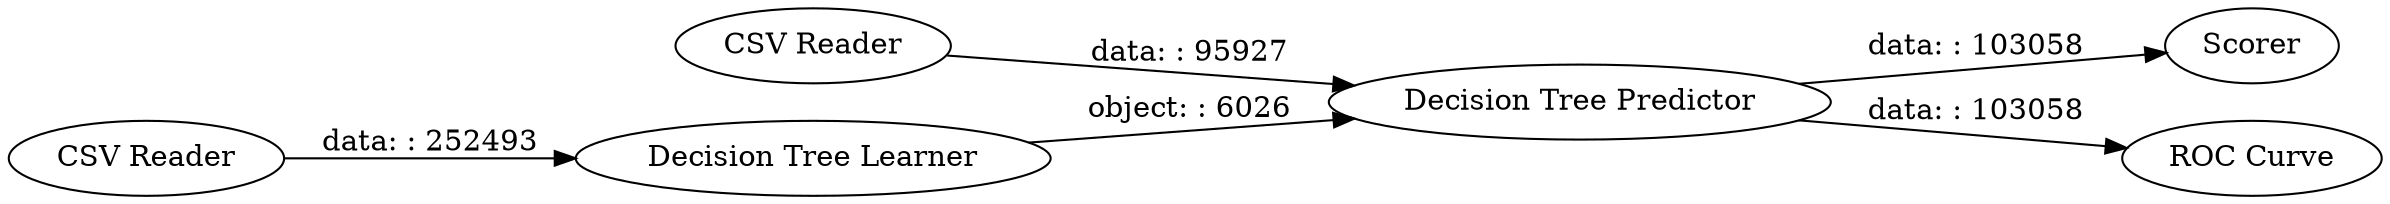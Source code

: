 digraph {
	"4837783378511590898_101" [label="Decision Tree Learner"]
	"4837783378511590898_1" [label="CSV Reader"]
	"4837783378511590898_107" [label=Scorer]
	"4837783378511590898_65" [label="Decision Tree Predictor"]
	"4837783378511590898_102" [label="ROC Curve"]
	"4837783378511590898_2" [label="CSV Reader"]
	"4837783378511590898_1" -> "4837783378511590898_65" [label="data: : 95927"]
	"4837783378511590898_65" -> "4837783378511590898_102" [label="data: : 103058"]
	"4837783378511590898_65" -> "4837783378511590898_107" [label="data: : 103058"]
	"4837783378511590898_2" -> "4837783378511590898_101" [label="data: : 252493"]
	"4837783378511590898_101" -> "4837783378511590898_65" [label="object: : 6026"]
	rankdir=LR
}
